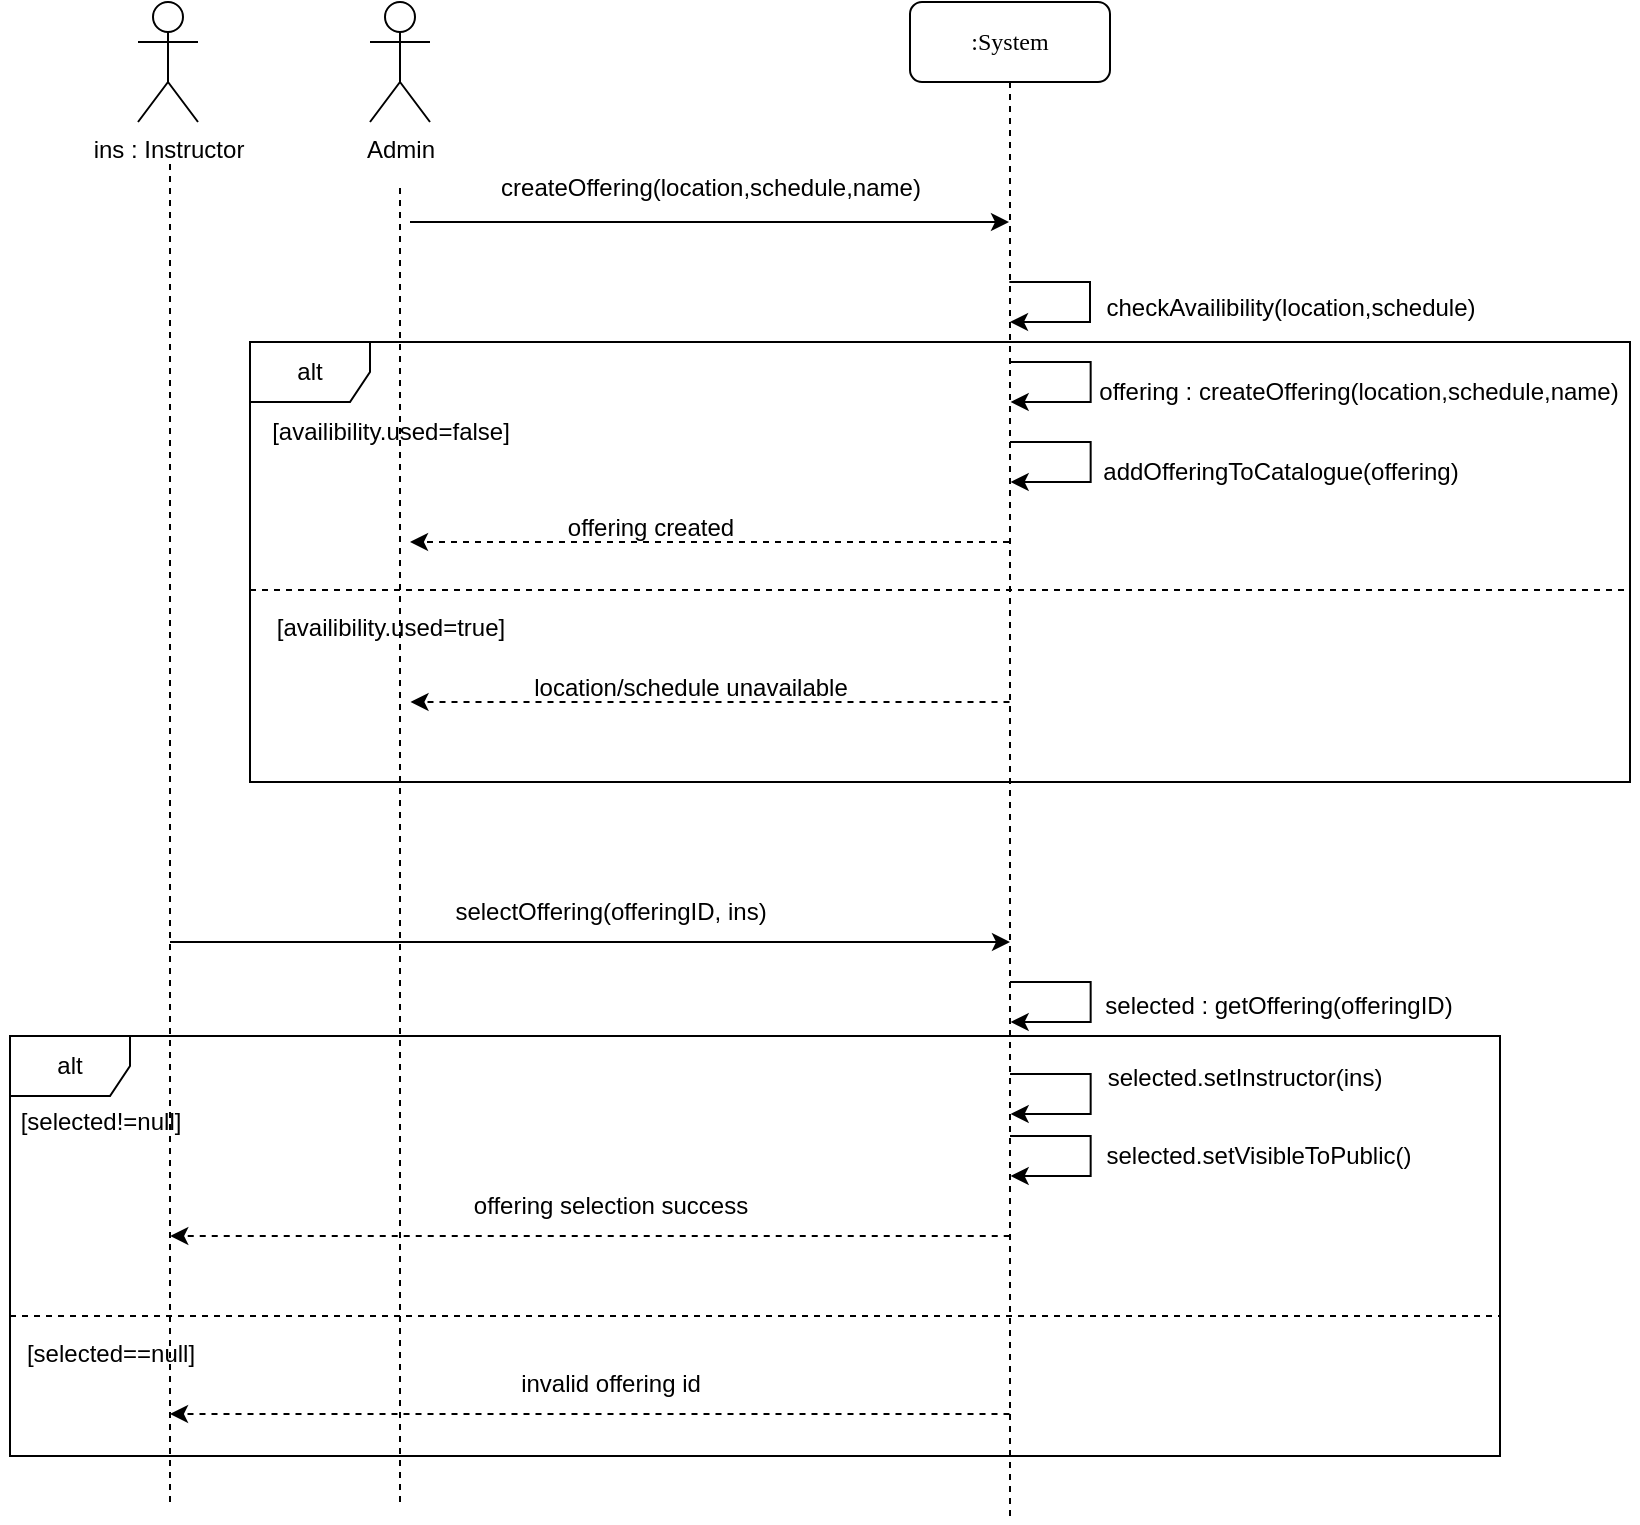 <mxfile version="24.7.17">
  <diagram name="Page-1" id="13e1069c-82ec-6db2-03f1-153e76fe0fe0">
    <mxGraphModel dx="1434" dy="844" grid="1" gridSize="10" guides="1" tooltips="1" connect="1" arrows="1" fold="1" page="1" pageScale="1" pageWidth="1100" pageHeight="850" background="none" math="0" shadow="0">
      <root>
        <mxCell id="0" />
        <mxCell id="1" parent="0" />
        <mxCell id="7baba1c4bc27f4b0-4" value=":System" style="shape=umlLifeline;perimeter=lifelinePerimeter;whiteSpace=wrap;html=1;container=1;collapsible=0;recursiveResize=0;outlineConnect=0;rounded=1;shadow=0;comic=0;labelBackgroundColor=none;strokeWidth=1;fontFamily=Verdana;fontSize=12;align=center;" parent="1" vertex="1">
          <mxGeometry x="670" y="80" width="100" height="760" as="geometry" />
        </mxCell>
        <mxCell id="Fx4KbVEXu6mlI82oyd68-16" value="" style="endArrow=classic;html=1;rounded=0;" edge="1" parent="7baba1c4bc27f4b0-4">
          <mxGeometry width="50" height="50" relative="1" as="geometry">
            <mxPoint x="49.997" y="180" as="sourcePoint" />
            <mxPoint x="50.33" y="200" as="targetPoint" />
            <Array as="points">
              <mxPoint x="90.33" y="180" />
              <mxPoint x="90.33" y="200" />
            </Array>
          </mxGeometry>
        </mxCell>
        <mxCell id="Fx4KbVEXu6mlI82oyd68-38" value="" style="endArrow=classic;html=1;rounded=0;" edge="1" parent="7baba1c4bc27f4b0-4">
          <mxGeometry width="50" height="50" relative="1" as="geometry">
            <mxPoint x="49.997" y="536" as="sourcePoint" />
            <mxPoint x="50.33" y="556" as="targetPoint" />
            <Array as="points">
              <mxPoint x="90.33" y="536" />
              <mxPoint x="90.33" y="556" />
            </Array>
          </mxGeometry>
        </mxCell>
        <mxCell id="Fx4KbVEXu6mlI82oyd68-39" value="" style="endArrow=classic;html=1;rounded=0;" edge="1" parent="7baba1c4bc27f4b0-4">
          <mxGeometry width="50" height="50" relative="1" as="geometry">
            <mxPoint x="49.997" y="567" as="sourcePoint" />
            <mxPoint x="50.33" y="587" as="targetPoint" />
            <Array as="points">
              <mxPoint x="90.33" y="567" />
              <mxPoint x="90.33" y="587" />
            </Array>
          </mxGeometry>
        </mxCell>
        <mxCell id="Fx4KbVEXu6mlI82oyd68-42" value="" style="endArrow=classic;html=1;rounded=0;" edge="1" parent="7baba1c4bc27f4b0-4">
          <mxGeometry width="50" height="50" relative="1" as="geometry">
            <mxPoint x="49.997" y="490" as="sourcePoint" />
            <mxPoint x="50.33" y="510" as="targetPoint" />
            <Array as="points">
              <mxPoint x="90.33" y="490" />
              <mxPoint x="90.33" y="510" />
            </Array>
          </mxGeometry>
        </mxCell>
        <mxCell id="Fx4KbVEXu6mlI82oyd68-5" value="" style="endArrow=none;dashed=1;html=1;rounded=0;" edge="1" parent="1" source="Fx4KbVEXu6mlI82oyd68-7">
          <mxGeometry width="50" height="50" relative="1" as="geometry">
            <mxPoint x="300" y="510" as="sourcePoint" />
            <mxPoint x="300" y="140" as="targetPoint" />
          </mxGeometry>
        </mxCell>
        <mxCell id="Fx4KbVEXu6mlI82oyd68-6" value="" style="endArrow=none;dashed=1;html=1;rounded=0;" edge="1" parent="1">
          <mxGeometry width="50" height="50" relative="1" as="geometry">
            <mxPoint x="300" y="830" as="sourcePoint" />
            <mxPoint x="300" y="160" as="targetPoint" />
          </mxGeometry>
        </mxCell>
        <mxCell id="Fx4KbVEXu6mlI82oyd68-7" value="ins : Instructor" style="shape=umlActor;verticalLabelPosition=bottom;verticalAlign=top;html=1;outlineConnect=0;" vertex="1" parent="1">
          <mxGeometry x="284" y="80" width="30" height="60" as="geometry" />
        </mxCell>
        <mxCell id="Fx4KbVEXu6mlI82oyd68-8" value="" style="endArrow=none;dashed=1;html=1;rounded=0;" edge="1" parent="1" source="Fx4KbVEXu6mlI82oyd68-10">
          <mxGeometry width="50" height="50" relative="1" as="geometry">
            <mxPoint x="410" y="510" as="sourcePoint" />
            <mxPoint x="410" y="140" as="targetPoint" />
          </mxGeometry>
        </mxCell>
        <mxCell id="Fx4KbVEXu6mlI82oyd68-9" value="" style="endArrow=none;dashed=1;html=1;rounded=0;" edge="1" parent="1">
          <mxGeometry width="50" height="50" relative="1" as="geometry">
            <mxPoint x="415" y="830" as="sourcePoint" />
            <mxPoint x="415" y="170" as="targetPoint" />
          </mxGeometry>
        </mxCell>
        <mxCell id="Fx4KbVEXu6mlI82oyd68-10" value="Admin" style="shape=umlActor;verticalLabelPosition=bottom;verticalAlign=top;html=1;outlineConnect=0;" vertex="1" parent="1">
          <mxGeometry x="400" y="80" width="30" height="60" as="geometry" />
        </mxCell>
        <mxCell id="Fx4KbVEXu6mlI82oyd68-13" value="" style="endArrow=classic;html=1;rounded=0;" edge="1" parent="1" target="7baba1c4bc27f4b0-4">
          <mxGeometry width="50" height="50" relative="1" as="geometry">
            <mxPoint x="420" y="190" as="sourcePoint" />
            <mxPoint x="470" y="220" as="targetPoint" />
          </mxGeometry>
        </mxCell>
        <mxCell id="Fx4KbVEXu6mlI82oyd68-14" value="createOffering(location,schedule,name)" style="text;html=1;align=center;verticalAlign=middle;resizable=0;points=[];autosize=1;strokeColor=none;fillColor=none;" vertex="1" parent="1">
          <mxGeometry x="455" y="158" width="230" height="30" as="geometry" />
        </mxCell>
        <mxCell id="Fx4KbVEXu6mlI82oyd68-15" value="" style="endArrow=classic;html=1;rounded=0;" edge="1" parent="1" target="7baba1c4bc27f4b0-4">
          <mxGeometry width="50" height="50" relative="1" as="geometry">
            <mxPoint x="719.667" y="220" as="sourcePoint" />
            <mxPoint x="840" y="220" as="targetPoint" />
            <Array as="points">
              <mxPoint x="760" y="220" />
              <mxPoint x="760" y="240" />
            </Array>
          </mxGeometry>
        </mxCell>
        <mxCell id="Fx4KbVEXu6mlI82oyd68-17" value="checkAvailibility(location,schedule)" style="text;html=1;align=center;verticalAlign=middle;resizable=0;points=[];autosize=1;strokeColor=none;fillColor=none;" vertex="1" parent="1">
          <mxGeometry x="755" y="218" width="210" height="30" as="geometry" />
        </mxCell>
        <mxCell id="Fx4KbVEXu6mlI82oyd68-18" value="offering : createOffering(location,schedule,name)" style="text;html=1;align=center;verticalAlign=middle;resizable=0;points=[];autosize=1;strokeColor=none;fillColor=none;" vertex="1" parent="1">
          <mxGeometry x="754" y="260" width="280" height="30" as="geometry" />
        </mxCell>
        <mxCell id="Fx4KbVEXu6mlI82oyd68-19" value="" style="endArrow=classic;html=1;rounded=0;" edge="1" parent="1">
          <mxGeometry width="50" height="50" relative="1" as="geometry">
            <mxPoint x="719.997" y="300" as="sourcePoint" />
            <mxPoint x="720.33" y="320" as="targetPoint" />
            <Array as="points">
              <mxPoint x="760.33" y="300" />
              <mxPoint x="760.33" y="320" />
            </Array>
          </mxGeometry>
        </mxCell>
        <mxCell id="Fx4KbVEXu6mlI82oyd68-20" value="addOfferingToCatalogue(offering)" style="text;html=1;align=center;verticalAlign=middle;resizable=0;points=[];autosize=1;strokeColor=none;fillColor=none;" vertex="1" parent="1">
          <mxGeometry x="755" y="300" width="200" height="30" as="geometry" />
        </mxCell>
        <mxCell id="Fx4KbVEXu6mlI82oyd68-21" value="" style="endArrow=classic;html=1;rounded=0;dashed=1;" edge="1" parent="1">
          <mxGeometry width="50" height="50" relative="1" as="geometry">
            <mxPoint x="719.5" y="350" as="sourcePoint" />
            <mxPoint x="420" y="350" as="targetPoint" />
          </mxGeometry>
        </mxCell>
        <mxCell id="Fx4KbVEXu6mlI82oyd68-26" value="" style="endArrow=classic;html=1;rounded=0;" edge="1" parent="1">
          <mxGeometry width="50" height="50" relative="1" as="geometry">
            <mxPoint x="300" y="550" as="sourcePoint" />
            <mxPoint x="720" y="550" as="targetPoint" />
          </mxGeometry>
        </mxCell>
        <mxCell id="Fx4KbVEXu6mlI82oyd68-27" value="selectOffering(offeringID, ins)" style="text;html=1;align=center;verticalAlign=middle;resizable=0;points=[];autosize=1;strokeColor=none;fillColor=none;" vertex="1" parent="1">
          <mxGeometry x="429.88" y="520" width="180" height="30" as="geometry" />
        </mxCell>
        <mxCell id="Fx4KbVEXu6mlI82oyd68-28" value="" style="endArrow=classic;html=1;rounded=0;dashed=1;" edge="1" parent="1">
          <mxGeometry width="50" height="50" relative="1" as="geometry">
            <mxPoint x="719.87" y="697" as="sourcePoint" />
            <mxPoint x="300.12" y="697" as="targetPoint" />
          </mxGeometry>
        </mxCell>
        <mxCell id="Fx4KbVEXu6mlI82oyd68-29" value="alt" style="shape=umlFrame;whiteSpace=wrap;html=1;pointerEvents=0;" vertex="1" parent="1">
          <mxGeometry x="340" y="250" width="690" height="220" as="geometry" />
        </mxCell>
        <mxCell id="Fx4KbVEXu6mlI82oyd68-31" value="" style="line;strokeWidth=1;fillColor=none;align=left;verticalAlign=middle;spacingTop=-1;spacingLeft=3;spacingRight=3;rotatable=0;labelPosition=right;points=[];portConstraint=eastwest;strokeColor=inherit;dashed=1;" vertex="1" parent="1">
          <mxGeometry x="340" y="370" width="690" height="8" as="geometry" />
        </mxCell>
        <mxCell id="Fx4KbVEXu6mlI82oyd68-32" value="[availibility.used=false]" style="text;html=1;align=center;verticalAlign=middle;resizable=0;points=[];autosize=1;strokeColor=none;fillColor=none;" vertex="1" parent="1">
          <mxGeometry x="340" y="280" width="140" height="30" as="geometry" />
        </mxCell>
        <mxCell id="Fx4KbVEXu6mlI82oyd68-33" value="[availibility.used=true]" style="text;html=1;align=center;verticalAlign=middle;resizable=0;points=[];autosize=1;strokeColor=none;fillColor=none;" vertex="1" parent="1">
          <mxGeometry x="340" y="378" width="140" height="30" as="geometry" />
        </mxCell>
        <mxCell id="Fx4KbVEXu6mlI82oyd68-34" value="offering created" style="text;html=1;align=center;verticalAlign=middle;resizable=0;points=[];autosize=1;strokeColor=none;fillColor=none;" vertex="1" parent="1">
          <mxGeometry x="485" y="328" width="110" height="30" as="geometry" />
        </mxCell>
        <mxCell id="Fx4KbVEXu6mlI82oyd68-35" value="location/schedule unavailable" style="text;html=1;align=center;verticalAlign=middle;resizable=0;points=[];autosize=1;strokeColor=none;fillColor=none;" vertex="1" parent="1">
          <mxGeometry x="470" y="408" width="180" height="30" as="geometry" />
        </mxCell>
        <mxCell id="Fx4KbVEXu6mlI82oyd68-36" value="" style="endArrow=classic;html=1;rounded=0;dashed=1;" edge="1" parent="1">
          <mxGeometry width="50" height="50" relative="1" as="geometry">
            <mxPoint x="719.75" y="430" as="sourcePoint" />
            <mxPoint x="420.25" y="430" as="targetPoint" />
          </mxGeometry>
        </mxCell>
        <mxCell id="Fx4KbVEXu6mlI82oyd68-37" value="offering selection success" style="text;html=1;align=center;verticalAlign=middle;resizable=0;points=[];autosize=1;strokeColor=none;fillColor=none;" vertex="1" parent="1">
          <mxGeometry x="440" y="667" width="160" height="30" as="geometry" />
        </mxCell>
        <mxCell id="Fx4KbVEXu6mlI82oyd68-40" value="selected.setInstructor(ins)" style="text;html=1;align=center;verticalAlign=middle;resizable=0;points=[];autosize=1;strokeColor=none;fillColor=none;" vertex="1" parent="1">
          <mxGeometry x="757" y="603" width="160" height="30" as="geometry" />
        </mxCell>
        <mxCell id="Fx4KbVEXu6mlI82oyd68-41" value="selected.setVisibleToPublic()" style="text;html=1;align=center;verticalAlign=middle;resizable=0;points=[];autosize=1;strokeColor=none;fillColor=none;" vertex="1" parent="1">
          <mxGeometry x="754" y="642" width="180" height="30" as="geometry" />
        </mxCell>
        <mxCell id="Fx4KbVEXu6mlI82oyd68-43" value="selected : getOffering(offeringID)" style="text;html=1;align=center;verticalAlign=middle;resizable=0;points=[];autosize=1;strokeColor=none;fillColor=none;" vertex="1" parent="1">
          <mxGeometry x="754" y="567" width="200" height="30" as="geometry" />
        </mxCell>
        <mxCell id="Fx4KbVEXu6mlI82oyd68-44" value="alt" style="shape=umlFrame;whiteSpace=wrap;html=1;pointerEvents=0;" vertex="1" parent="1">
          <mxGeometry x="220" y="597" width="745" height="210" as="geometry" />
        </mxCell>
        <mxCell id="Fx4KbVEXu6mlI82oyd68-45" value="[selected!=null]" style="text;html=1;align=center;verticalAlign=middle;resizable=0;points=[];autosize=1;strokeColor=none;fillColor=none;" vertex="1" parent="1">
          <mxGeometry x="215" y="625" width="100" height="30" as="geometry" />
        </mxCell>
        <mxCell id="Fx4KbVEXu6mlI82oyd68-46" value="" style="line;strokeWidth=1;fillColor=none;align=left;verticalAlign=middle;spacingTop=-1;spacingLeft=3;spacingRight=3;rotatable=0;labelPosition=right;points=[];portConstraint=eastwest;strokeColor=inherit;dashed=1;" vertex="1" parent="1">
          <mxGeometry x="220" y="733" width="745" height="8" as="geometry" />
        </mxCell>
        <mxCell id="Fx4KbVEXu6mlI82oyd68-47" value="[selected==null]" style="text;html=1;align=center;verticalAlign=middle;resizable=0;points=[];autosize=1;strokeColor=none;fillColor=none;" vertex="1" parent="1">
          <mxGeometry x="215" y="741" width="110" height="30" as="geometry" />
        </mxCell>
        <mxCell id="Fx4KbVEXu6mlI82oyd68-48" value="" style="endArrow=classic;html=1;rounded=0;dashed=1;" edge="1" parent="1">
          <mxGeometry width="50" height="50" relative="1" as="geometry">
            <mxPoint x="719.75" y="786" as="sourcePoint" />
            <mxPoint x="300" y="786" as="targetPoint" />
          </mxGeometry>
        </mxCell>
        <mxCell id="Fx4KbVEXu6mlI82oyd68-49" value="invalid offering id" style="text;html=1;align=center;verticalAlign=middle;resizable=0;points=[];autosize=1;strokeColor=none;fillColor=none;" vertex="1" parent="1">
          <mxGeometry x="464.88" y="756" width="110" height="30" as="geometry" />
        </mxCell>
      </root>
    </mxGraphModel>
  </diagram>
</mxfile>
